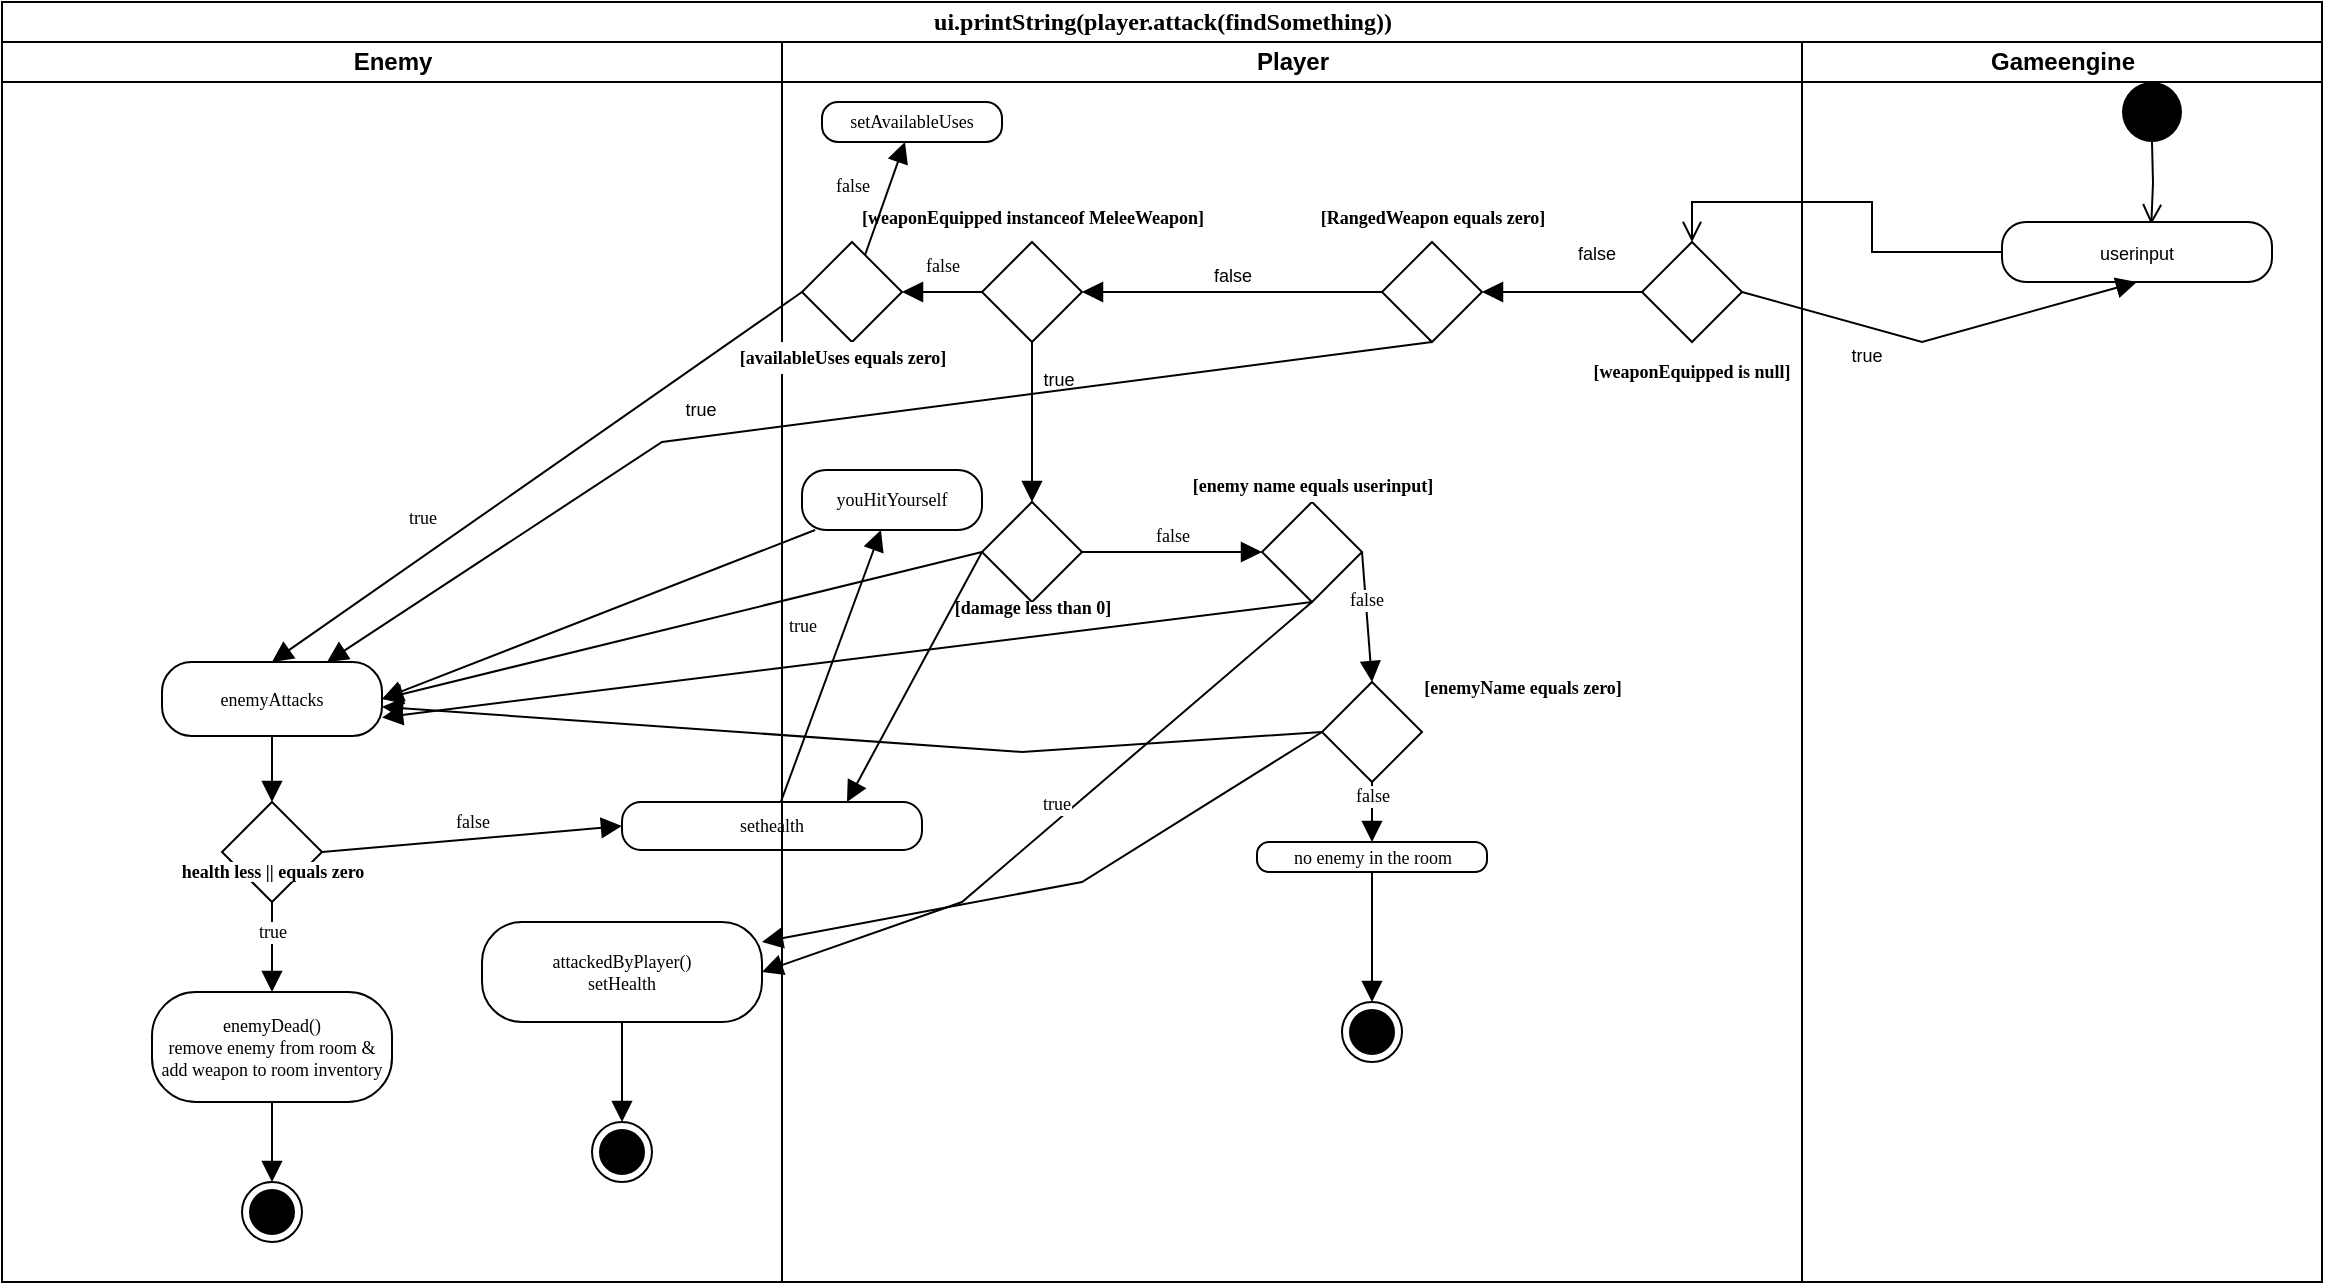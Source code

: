 <mxfile version="16.6.5" type="github">
  <diagram name="Page-1" id="0783ab3e-0a74-02c8-0abd-f7b4e66b4bec">
    <mxGraphModel dx="1435" dy="1299" grid="1" gridSize="10" guides="1" tooltips="1" connect="1" arrows="1" fold="1" page="1" pageScale="1" pageWidth="1169" pageHeight="827" background="none" math="0" shadow="0">
      <root>
        <mxCell id="0" />
        <mxCell id="1" parent="0" />
        <mxCell id="1c1d494c118603dd-1" value="ui.printString(player.attack(findSomething))" style="swimlane;html=1;childLayout=stackLayout;startSize=20;rounded=0;shadow=0;comic=0;labelBackgroundColor=none;strokeWidth=1;fontFamily=Verdana;fontSize=12;align=center;" parent="1" vertex="1">
          <mxGeometry y="30" width="1160" height="640" as="geometry" />
        </mxCell>
        <mxCell id="1c1d494c118603dd-2" value="Enemy" style="swimlane;html=1;startSize=20;" parent="1c1d494c118603dd-1" vertex="1">
          <mxGeometry y="20" width="390" height="620" as="geometry" />
        </mxCell>
        <mxCell id="kxXblEN4KOY5F-5qo8Tu-33" value="enemyAttacks" style="rounded=1;whiteSpace=wrap;html=1;arcSize=40;fontColor=#000000;fillColor=default;strokeColor=#000000;shadow=0;labelBackgroundColor=none;comic=0;fontFamily=Verdana;fontSize=9;startSize=20;" vertex="1" parent="1c1d494c118603dd-2">
          <mxGeometry x="80" y="310" width="110" height="37" as="geometry" />
        </mxCell>
        <mxCell id="kxXblEN4KOY5F-5qo8Tu-40" value="sethealth" style="rounded=1;whiteSpace=wrap;html=1;arcSize=40;fontColor=#000000;fillColor=default;strokeColor=#000000;shadow=0;labelBackgroundColor=none;comic=0;fontFamily=Verdana;fontSize=9;startSize=20;" vertex="1" parent="1c1d494c118603dd-2">
          <mxGeometry x="310" y="380" width="150" height="24" as="geometry" />
        </mxCell>
        <mxCell id="kxXblEN4KOY5F-5qo8Tu-53" value="" style="rhombus;rounded=0;fontFamily=Helvetica;fontSize=8;fontColor=#000000;fillColor=none;gradientColor=none;html=1;shadow=0;labelBackgroundColor=none;comic=0;startSize=20;strokeColor=default;strokeWidth=1;" vertex="1" parent="1c1d494c118603dd-2">
          <mxGeometry x="110" y="380" width="50" height="50" as="geometry" />
        </mxCell>
        <mxCell id="kxXblEN4KOY5F-5qo8Tu-51" value="" style="html=1;verticalAlign=bottom;endArrow=block;rounded=0;labelBackgroundColor=default;fontFamily=Verdana;fontSize=9;fontColor=default;startSize=20;endSize=8;strokeColor=#000000;shape=connector;exitX=0.5;exitY=1;exitDx=0;exitDy=0;entryX=0.5;entryY=0;entryDx=0;entryDy=0;" edge="1" parent="1c1d494c118603dd-2" source="kxXblEN4KOY5F-5qo8Tu-33" target="kxXblEN4KOY5F-5qo8Tu-53">
          <mxGeometry width="80" relative="1" as="geometry">
            <mxPoint x="350" y="430" as="sourcePoint" />
            <mxPoint x="140" y="390" as="targetPoint" />
          </mxGeometry>
        </mxCell>
        <mxCell id="kxXblEN4KOY5F-5qo8Tu-55" value="health less || equals zero" style="text;align=center;fontStyle=1;verticalAlign=middle;spacingLeft=3;spacingRight=3;strokeColor=none;rotatable=0;points=[[0,0.5],[1,0.5]];portConstraint=eastwest;rounded=0;shadow=0;labelBackgroundColor=none;comic=0;fontFamily=Verdana;fontSize=9;fontColor=default;startSize=20;fillColor=default;html=1;" vertex="1" parent="1c1d494c118603dd-2">
          <mxGeometry x="95" y="410" width="80" height="10" as="geometry" />
        </mxCell>
        <mxCell id="kxXblEN4KOY5F-5qo8Tu-81" value="" style="edgeStyle=none;shape=connector;rounded=0;orthogonalLoop=1;jettySize=auto;html=1;labelBackgroundColor=default;fontFamily=Verdana;fontSize=9;fontColor=default;endArrow=block;startSize=20;endSize=8;strokeColor=#000000;" edge="1" parent="1c1d494c118603dd-2" source="kxXblEN4KOY5F-5qo8Tu-57" target="kxXblEN4KOY5F-5qo8Tu-80">
          <mxGeometry relative="1" as="geometry" />
        </mxCell>
        <mxCell id="kxXblEN4KOY5F-5qo8Tu-57" value="enemyDead()&lt;br&gt;remove enemy from room &amp;amp; add weapon to room inventory" style="rounded=1;whiteSpace=wrap;html=1;arcSize=40;fontColor=#000000;fillColor=default;strokeColor=#000000;shadow=0;labelBackgroundColor=none;comic=0;fontFamily=Verdana;fontSize=9;startSize=20;" vertex="1" parent="1c1d494c118603dd-2">
          <mxGeometry x="75" y="475" width="120" height="55" as="geometry" />
        </mxCell>
        <mxCell id="kxXblEN4KOY5F-5qo8Tu-56" value="true" style="html=1;verticalAlign=bottom;endArrow=block;rounded=0;labelBackgroundColor=default;fontFamily=Verdana;fontSize=9;fontColor=default;startSize=20;endSize=8;strokeColor=#000000;shape=connector;exitX=0.5;exitY=1;exitDx=0;exitDy=0;entryX=0.5;entryY=0;entryDx=0;entryDy=0;" edge="1" parent="1c1d494c118603dd-2" source="kxXblEN4KOY5F-5qo8Tu-53" target="kxXblEN4KOY5F-5qo8Tu-57">
          <mxGeometry width="80" relative="1" as="geometry">
            <mxPoint x="160" y="440" as="sourcePoint" />
            <mxPoint x="135" y="500" as="targetPoint" />
          </mxGeometry>
        </mxCell>
        <mxCell id="kxXblEN4KOY5F-5qo8Tu-54" value="false" style="html=1;verticalAlign=bottom;endArrow=block;rounded=0;labelBackgroundColor=default;fontFamily=Verdana;fontSize=9;fontColor=default;startSize=20;endSize=8;strokeColor=#000000;shape=connector;exitX=1;exitY=0.5;exitDx=0;exitDy=0;entryX=0;entryY=0.5;entryDx=0;entryDy=0;" edge="1" parent="1c1d494c118603dd-2" source="kxXblEN4KOY5F-5qo8Tu-53" target="kxXblEN4KOY5F-5qo8Tu-40">
          <mxGeometry width="80" relative="1" as="geometry">
            <mxPoint x="250" y="430" as="sourcePoint" />
            <mxPoint x="210" y="405" as="targetPoint" />
          </mxGeometry>
        </mxCell>
        <mxCell id="kxXblEN4KOY5F-5qo8Tu-79" value="" style="edgeStyle=none;shape=connector;rounded=0;orthogonalLoop=1;jettySize=auto;html=1;labelBackgroundColor=default;fontFamily=Verdana;fontSize=9;fontColor=default;endArrow=block;startSize=20;endSize=8;strokeColor=#000000;" edge="1" parent="1c1d494c118603dd-2" source="kxXblEN4KOY5F-5qo8Tu-64" target="kxXblEN4KOY5F-5qo8Tu-78">
          <mxGeometry relative="1" as="geometry" />
        </mxCell>
        <mxCell id="kxXblEN4KOY5F-5qo8Tu-64" value="attackedByPlayer()&lt;br&gt;setHealth" style="rounded=1;whiteSpace=wrap;html=1;arcSize=40;fontColor=#000000;fillColor=default;strokeColor=#000000;shadow=0;labelBackgroundColor=none;comic=0;fontFamily=Verdana;fontSize=9;startSize=20;" vertex="1" parent="1c1d494c118603dd-2">
          <mxGeometry x="240" y="440" width="140" height="50" as="geometry" />
        </mxCell>
        <mxCell id="kxXblEN4KOY5F-5qo8Tu-78" value="" style="ellipse;html=1;shape=endState;fillColor=#000000;strokeColor=#000000;rounded=0;shadow=0;labelBackgroundColor=none;comic=0;fontFamily=Verdana;fontSize=9;fontColor=default;startSize=20;" vertex="1" parent="1c1d494c118603dd-2">
          <mxGeometry x="295" y="540" width="30" height="30" as="geometry" />
        </mxCell>
        <mxCell id="kxXblEN4KOY5F-5qo8Tu-80" value="" style="ellipse;html=1;shape=endState;fillColor=#000000;strokeColor=#000000;rounded=0;shadow=0;labelBackgroundColor=none;comic=0;fontFamily=Verdana;fontSize=9;fontColor=default;startSize=20;" vertex="1" parent="1c1d494c118603dd-2">
          <mxGeometry x="120" y="570" width="30" height="30" as="geometry" />
        </mxCell>
        <mxCell id="1c1d494c118603dd-3" value="Player" style="swimlane;html=1;startSize=20;" parent="1c1d494c118603dd-1" vertex="1">
          <mxGeometry x="390" y="20" width="510" height="620" as="geometry" />
        </mxCell>
        <mxCell id="kxXblEN4KOY5F-5qo8Tu-12" value="&lt;font style=&quot;font-size: 9px&quot;&gt;false&lt;/font&gt;" style="html=1;verticalAlign=bottom;endArrow=block;rounded=0;labelBackgroundColor=default;fontFamily=Helvetica;fontSize=11;fontColor=#000000;endSize=8;strokeColor=#000000;shape=connector;exitX=0;exitY=0.5;exitDx=0;exitDy=0;entryX=1;entryY=0.5;entryDx=0;entryDy=0;" edge="1" parent="1c1d494c118603dd-3" source="kxXblEN4KOY5F-5qo8Tu-27" target="kxXblEN4KOY5F-5qo8Tu-26">
          <mxGeometry x="-0.417" y="-11" width="80" relative="1" as="geometry">
            <mxPoint x="370" y="175" as="sourcePoint" />
            <mxPoint x="292.5" y="175" as="targetPoint" />
            <mxPoint as="offset" />
          </mxGeometry>
        </mxCell>
        <mxCell id="kxXblEN4KOY5F-5qo8Tu-17" value="&lt;span style=&quot;text-align: center&quot;&gt;&lt;font style=&quot;font-size: 9px&quot;&gt;[RangedWeapon equals zero]&lt;/font&gt;&lt;/span&gt;" style="text;strokeColor=none;fillColor=default;align=center;verticalAlign=middle;spacingLeft=3;spacingRight=3;overflow=hidden;rotatable=0;points=[[0,0.5],[1,0.5]];portConstraint=eastwest;rounded=0;fontFamily=Verdana;fontSize=9;fontColor=default;html=1;fontStyle=1;shadow=0;labelBackgroundColor=none;comic=0;startSize=20;" vertex="1" parent="1c1d494c118603dd-3">
          <mxGeometry x="243.75" y="80" width="162.5" height="14" as="geometry" />
        </mxCell>
        <mxCell id="kxXblEN4KOY5F-5qo8Tu-18" value="&lt;span style=&quot;text-align: center&quot;&gt;&lt;font style=&quot;font-size: 9px&quot;&gt;[weaponEquipped is null]&lt;/font&gt;&lt;/span&gt;" style="text;strokeColor=none;fillColor=default;align=center;verticalAlign=middle;spacingLeft=3;spacingRight=3;overflow=hidden;rotatable=0;points=[[0,0.5],[1,0.5]];portConstraint=eastwest;rounded=0;fontFamily=Verdana;fontSize=9;fontColor=default;html=1;fontStyle=1;shadow=0;labelBackgroundColor=none;comic=0;startSize=20;" vertex="1" parent="1c1d494c118603dd-3">
          <mxGeometry x="380" y="150" width="150" height="30" as="geometry" />
        </mxCell>
        <mxCell id="kxXblEN4KOY5F-5qo8Tu-23" value="&lt;font style=&quot;font-size: 9px&quot;&gt;[weaponEquipped instanceof MeleeWeapon]&lt;/font&gt;" style="text;align=center;fontStyle=1;verticalAlign=middle;spacingLeft=3;spacingRight=3;strokeColor=none;rotatable=0;points=[[0,0.5],[1,0.5]];portConstraint=eastwest;rounded=0;fontFamily=Verdana;fontSize=9;fontColor=default;fillColor=default;gradientColor=none;html=1;shadow=0;labelBackgroundColor=none;comic=0;startSize=20;" vertex="1" parent="1c1d494c118603dd-3">
          <mxGeometry x="10" y="80" width="230" height="16" as="geometry" />
        </mxCell>
        <mxCell id="kxXblEN4KOY5F-5qo8Tu-26" value="" style="rhombus;rounded=0;fontFamily=Helvetica;fontSize=8;fontColor=#000000;fillColor=none;gradientColor=none;html=1;" vertex="1" parent="1c1d494c118603dd-3">
          <mxGeometry x="300" y="100" width="50" height="50" as="geometry" />
        </mxCell>
        <mxCell id="kxXblEN4KOY5F-5qo8Tu-27" value="" style="rhombus;rounded=0;fontFamily=Helvetica;fontSize=8;fontColor=#000000;fillColor=none;gradientColor=none;html=1;" vertex="1" parent="1c1d494c118603dd-3">
          <mxGeometry x="430" y="100" width="50" height="50" as="geometry" />
        </mxCell>
        <mxCell id="kxXblEN4KOY5F-5qo8Tu-28" value="" style="rhombus;rounded=0;fontFamily=Helvetica;fontSize=8;fontColor=#000000;fillColor=none;gradientColor=none;html=1;" vertex="1" parent="1c1d494c118603dd-3">
          <mxGeometry x="100" y="100" width="50" height="50" as="geometry" />
        </mxCell>
        <mxCell id="kxXblEN4KOY5F-5qo8Tu-21" value="&lt;font style=&quot;font-size: 9px&quot;&gt;false&lt;/font&gt;" style="html=1;verticalAlign=bottom;endArrow=block;rounded=0;labelBackgroundColor=default;fontFamily=Helvetica;fontSize=6;fontColor=#000000;endSize=8;strokeColor=#000000;shape=connector;exitX=0;exitY=0.5;exitDx=0;exitDy=0;entryX=1;entryY=0.5;entryDx=0;entryDy=0;" edge="1" parent="1c1d494c118603dd-3" source="kxXblEN4KOY5F-5qo8Tu-26" target="kxXblEN4KOY5F-5qo8Tu-28">
          <mxGeometry width="80" relative="1" as="geometry">
            <mxPoint x="197.5" y="175" as="sourcePoint" />
            <mxPoint x="120" y="175" as="targetPoint" />
          </mxGeometry>
        </mxCell>
        <mxCell id="kxXblEN4KOY5F-5qo8Tu-29" value="" style="rhombus;rounded=0;fontFamily=Helvetica;fontSize=8;fontColor=#000000;fillColor=none;gradientColor=none;html=1;" vertex="1" parent="1c1d494c118603dd-3">
          <mxGeometry x="100" y="230" width="50" height="50" as="geometry" />
        </mxCell>
        <mxCell id="kxXblEN4KOY5F-5qo8Tu-24" value="&lt;font style=&quot;font-size: 9px&quot;&gt;true&lt;/font&gt;" style="html=1;verticalAlign=bottom;endArrow=block;rounded=0;labelBackgroundColor=default;fontFamily=Helvetica;fontSize=8;fontColor=#000000;endSize=8;strokeColor=#000000;shape=connector;exitX=0.5;exitY=1;exitDx=0;exitDy=0;entryX=0.5;entryY=0;entryDx=0;entryDy=0;" edge="1" parent="1c1d494c118603dd-3" source="kxXblEN4KOY5F-5qo8Tu-28" target="kxXblEN4KOY5F-5qo8Tu-29">
          <mxGeometry x="-0.33" y="13" width="80" relative="1" as="geometry">
            <mxPoint x="70" y="210.0" as="sourcePoint" />
            <mxPoint x="135" y="260" as="targetPoint" />
            <mxPoint as="offset" />
          </mxGeometry>
        </mxCell>
        <mxCell id="kxXblEN4KOY5F-5qo8Tu-30" value="" style="rhombus;rounded=0;fontFamily=Helvetica;fontSize=8;fontColor=#000000;fillColor=none;gradientColor=none;html=1;" vertex="1" parent="1c1d494c118603dd-3">
          <mxGeometry x="10" y="100" width="50" height="50" as="geometry" />
        </mxCell>
        <mxCell id="kxXblEN4KOY5F-5qo8Tu-31" value="false" style="html=1;verticalAlign=bottom;endArrow=block;rounded=0;labelBackgroundColor=default;fontFamily=Verdana;fontSize=9;fontColor=default;startSize=20;endSize=8;strokeColor=#000000;shape=connector;exitX=0;exitY=0.5;exitDx=0;exitDy=0;entryX=1;entryY=0.5;entryDx=0;entryDy=0;" edge="1" parent="1c1d494c118603dd-3" source="kxXblEN4KOY5F-5qo8Tu-28" target="kxXblEN4KOY5F-5qo8Tu-30">
          <mxGeometry y="-5" width="80" relative="1" as="geometry">
            <mxPoint x="40" y="350" as="sourcePoint" />
            <mxPoint x="120" y="350" as="targetPoint" />
            <mxPoint as="offset" />
          </mxGeometry>
        </mxCell>
        <mxCell id="kxXblEN4KOY5F-5qo8Tu-36" value="setAvailableUses" style="rounded=1;whiteSpace=wrap;html=1;arcSize=40;fontColor=#000000;fillColor=default;strokeColor=#000000;shadow=0;labelBackgroundColor=none;comic=0;fontFamily=Verdana;fontSize=9;startSize=20;" vertex="1" parent="1c1d494c118603dd-3">
          <mxGeometry x="20" y="30" width="90" height="20" as="geometry" />
        </mxCell>
        <mxCell id="kxXblEN4KOY5F-5qo8Tu-35" value="false" style="html=1;verticalAlign=bottom;endArrow=block;rounded=0;labelBackgroundColor=default;fontFamily=Verdana;fontSize=9;fontColor=default;startSize=20;endSize=8;strokeColor=#000000;shape=connector;" edge="1" parent="1c1d494c118603dd-3" source="kxXblEN4KOY5F-5qo8Tu-30" target="kxXblEN4KOY5F-5qo8Tu-36">
          <mxGeometry x="-0.238" y="15" width="80" relative="1" as="geometry">
            <mxPoint x="-10" y="230" as="sourcePoint" />
            <mxPoint x="40" y="200" as="targetPoint" />
            <mxPoint as="offset" />
          </mxGeometry>
        </mxCell>
        <mxCell id="kxXblEN4KOY5F-5qo8Tu-32" value="[availableUses equals zero]" style="text;align=center;fontStyle=1;verticalAlign=middle;spacingLeft=3;spacingRight=3;strokeColor=none;rotatable=0;points=[[0,0.5],[1,0.5]];portConstraint=eastwest;rounded=0;shadow=0;labelBackgroundColor=none;comic=0;fontFamily=Verdana;fontSize=9;fontColor=default;startSize=20;fillColor=default;html=1;" vertex="1" parent="1c1d494c118603dd-3">
          <mxGeometry x="-10" y="150" width="80" height="16" as="geometry" />
        </mxCell>
        <mxCell id="kxXblEN4KOY5F-5qo8Tu-37" value="[damage less than 0]" style="text;align=center;fontStyle=1;verticalAlign=middle;spacingLeft=3;spacingRight=3;strokeColor=none;rotatable=0;points=[[0,0.5],[1,0.5]];portConstraint=eastwest;rounded=0;shadow=0;labelBackgroundColor=none;comic=0;fontFamily=Verdana;fontSize=9;fontColor=default;startSize=20;fillColor=default;html=1;" vertex="1" parent="1c1d494c118603dd-3">
          <mxGeometry x="85" y="280" width="80" height="6" as="geometry" />
        </mxCell>
        <mxCell id="kxXblEN4KOY5F-5qo8Tu-42" value="youHitYourself" style="rounded=1;whiteSpace=wrap;html=1;arcSize=40;fontColor=#000000;fillColor=default;strokeColor=#000000;shadow=0;labelBackgroundColor=none;comic=0;fontFamily=Verdana;fontSize=9;startSize=20;" vertex="1" parent="1c1d494c118603dd-3">
          <mxGeometry x="10" y="214" width="90" height="30" as="geometry" />
        </mxCell>
        <mxCell id="kxXblEN4KOY5F-5qo8Tu-46" value="" style="rhombus;rounded=0;fontFamily=Helvetica;fontSize=8;fontColor=#000000;fillColor=none;gradientColor=none;html=1;" vertex="1" parent="1c1d494c118603dd-3">
          <mxGeometry x="240" y="230" width="50" height="50" as="geometry" />
        </mxCell>
        <mxCell id="kxXblEN4KOY5F-5qo8Tu-47" value="[enemy name equals userinput]" style="text;align=center;fontStyle=1;verticalAlign=middle;spacingLeft=3;spacingRight=3;strokeColor=none;rotatable=0;points=[[0,0.5],[1,0.5]];portConstraint=eastwest;rounded=0;shadow=0;labelBackgroundColor=none;comic=0;fontFamily=Verdana;fontSize=9;fontColor=default;startSize=20;fillColor=default;html=1;" vertex="1" parent="1c1d494c118603dd-3">
          <mxGeometry x="225" y="214" width="80" height="16" as="geometry" />
        </mxCell>
        <mxCell id="kxXblEN4KOY5F-5qo8Tu-38" value="false" style="html=1;verticalAlign=bottom;endArrow=block;rounded=0;labelBackgroundColor=default;fontFamily=Verdana;fontSize=9;fontColor=default;startSize=20;endSize=8;strokeColor=#000000;shape=connector;exitX=1;exitY=0.5;exitDx=0;exitDy=0;entryX=0;entryY=0.5;entryDx=0;entryDy=0;" edge="1" parent="1c1d494c118603dd-3" source="kxXblEN4KOY5F-5qo8Tu-29" target="kxXblEN4KOY5F-5qo8Tu-46">
          <mxGeometry width="80" relative="1" as="geometry">
            <mxPoint x="190" y="260" as="sourcePoint" />
            <mxPoint x="220" y="255" as="targetPoint" />
          </mxGeometry>
        </mxCell>
        <mxCell id="kxXblEN4KOY5F-5qo8Tu-69" value="" style="rhombus;rounded=0;fontFamily=Helvetica;fontSize=8;fontColor=#000000;fillColor=none;gradientColor=none;html=1;" vertex="1" parent="1c1d494c118603dd-3">
          <mxGeometry x="270" y="320" width="50" height="50" as="geometry" />
        </mxCell>
        <mxCell id="kxXblEN4KOY5F-5qo8Tu-68" value="false" style="html=1;verticalAlign=bottom;endArrow=block;rounded=0;labelBackgroundColor=default;fontFamily=Verdana;fontSize=9;fontColor=default;startSize=20;endSize=8;strokeColor=#000000;shape=connector;exitX=1;exitY=0.5;exitDx=0;exitDy=0;entryX=0.5;entryY=0;entryDx=0;entryDy=0;" edge="1" parent="1c1d494c118603dd-3" source="kxXblEN4KOY5F-5qo8Tu-46" target="kxXblEN4KOY5F-5qo8Tu-69">
          <mxGeometry width="80" relative="1" as="geometry">
            <mxPoint x="250" y="470" as="sourcePoint" />
            <mxPoint x="290" y="320" as="targetPoint" />
          </mxGeometry>
        </mxCell>
        <mxCell id="kxXblEN4KOY5F-5qo8Tu-71" value="[enemyName equals zero]" style="text;align=center;fontStyle=1;verticalAlign=middle;spacingLeft=3;spacingRight=3;strokeColor=none;rotatable=0;points=[[0,0.5],[1,0.5]];portConstraint=eastwest;rounded=0;shadow=0;labelBackgroundColor=none;comic=0;fontFamily=Verdana;fontSize=9;fontColor=default;startSize=20;fillColor=default;html=1;" vertex="1" parent="1c1d494c118603dd-3">
          <mxGeometry x="330" y="310" width="80" height="26" as="geometry" />
        </mxCell>
        <mxCell id="kxXblEN4KOY5F-5qo8Tu-77" value="" style="edgeStyle=none;shape=connector;rounded=0;orthogonalLoop=1;jettySize=auto;html=1;labelBackgroundColor=default;fontFamily=Verdana;fontSize=9;fontColor=default;endArrow=block;startSize=20;endSize=8;strokeColor=#000000;" edge="1" parent="1c1d494c118603dd-3" source="kxXblEN4KOY5F-5qo8Tu-75" target="kxXblEN4KOY5F-5qo8Tu-76">
          <mxGeometry relative="1" as="geometry" />
        </mxCell>
        <mxCell id="kxXblEN4KOY5F-5qo8Tu-75" value="no enemy in the room" style="rounded=1;whiteSpace=wrap;html=1;arcSize=40;fontColor=#000000;fillColor=default;strokeColor=#000000;shadow=0;labelBackgroundColor=none;comic=0;fontFamily=Verdana;fontSize=9;startSize=20;" vertex="1" parent="1c1d494c118603dd-3">
          <mxGeometry x="237.5" y="400" width="115" height="15" as="geometry" />
        </mxCell>
        <mxCell id="kxXblEN4KOY5F-5qo8Tu-74" value="false" style="html=1;verticalAlign=bottom;endArrow=block;rounded=0;labelBackgroundColor=default;fontFamily=Verdana;fontSize=9;fontColor=default;startSize=20;endSize=8;strokeColor=#000000;shape=connector;exitX=0.5;exitY=1;exitDx=0;exitDy=0;" edge="1" parent="1c1d494c118603dd-3" source="kxXblEN4KOY5F-5qo8Tu-69" target="kxXblEN4KOY5F-5qo8Tu-75">
          <mxGeometry width="80" relative="1" as="geometry">
            <mxPoint x="290" y="380" as="sourcePoint" />
            <mxPoint x="295" y="420" as="targetPoint" />
          </mxGeometry>
        </mxCell>
        <mxCell id="kxXblEN4KOY5F-5qo8Tu-76" value="" style="ellipse;html=1;shape=endState;fillColor=#000000;strokeColor=#000000;rounded=0;shadow=0;labelBackgroundColor=none;comic=0;fontFamily=Verdana;fontSize=9;fontColor=default;startSize=20;" vertex="1" parent="1c1d494c118603dd-3">
          <mxGeometry x="280" y="480" width="30" height="30" as="geometry" />
        </mxCell>
        <mxCell id="1c1d494c118603dd-4" value="Gameengine" style="swimlane;html=1;startSize=20;" parent="1c1d494c118603dd-1" vertex="1">
          <mxGeometry x="900" y="20" width="260" height="620" as="geometry" />
        </mxCell>
        <mxCell id="kxXblEN4KOY5F-5qo8Tu-2" value="" style="edgeStyle=orthogonalEdgeStyle;html=1;verticalAlign=bottom;endArrow=open;endSize=8;strokeColor=#000000;rounded=0;entryX=0.553;entryY=0.043;entryDx=0;entryDy=0;entryPerimeter=0;" edge="1" parent="1c1d494c118603dd-4" target="kxXblEN4KOY5F-5qo8Tu-5">
          <mxGeometry relative="1" as="geometry">
            <mxPoint x="125" y="90" as="targetPoint" />
            <mxPoint x="175" y="50" as="sourcePoint" />
          </mxGeometry>
        </mxCell>
        <mxCell id="kxXblEN4KOY5F-5qo8Tu-5" value="&lt;font style=&quot;font-size: 9px&quot;&gt;userinput&lt;/font&gt;" style="rounded=1;whiteSpace=wrap;html=1;arcSize=40;fontColor=#000000;fillColor=default;strokeColor=#000000;fontFamily=Helvetica;fontSize=11;" vertex="1" parent="1c1d494c118603dd-4">
          <mxGeometry x="100" y="90" width="135" height="30" as="geometry" />
        </mxCell>
        <mxCell id="kxXblEN4KOY5F-5qo8Tu-25" value="" style="ellipse;fillColor=#000000;strokeColor=none;rounded=0;fontFamily=Helvetica;fontSize=8;fontColor=#000000;html=1;" vertex="1" parent="1c1d494c118603dd-4">
          <mxGeometry x="160" y="20" width="30" height="30" as="geometry" />
        </mxCell>
        <mxCell id="kxXblEN4KOY5F-5qo8Tu-9" value="" style="edgeStyle=orthogonalEdgeStyle;shape=connector;rounded=0;orthogonalLoop=1;jettySize=auto;html=1;labelBackgroundColor=default;fontFamily=Helvetica;fontSize=11;fontColor=#000000;endArrow=open;endSize=8;strokeColor=#000000;entryX=0.5;entryY=0;entryDx=0;entryDy=0;" edge="1" parent="1c1d494c118603dd-1" source="kxXblEN4KOY5F-5qo8Tu-5" target="kxXblEN4KOY5F-5qo8Tu-27">
          <mxGeometry relative="1" as="geometry">
            <mxPoint x="660.029" y="160.025" as="targetPoint" />
          </mxGeometry>
        </mxCell>
        <mxCell id="kxXblEN4KOY5F-5qo8Tu-11" value="&lt;font style=&quot;font-size: 9px&quot;&gt;true&lt;/font&gt;" style="html=1;verticalAlign=bottom;endArrow=block;rounded=0;labelBackgroundColor=default;fontFamily=Helvetica;fontSize=11;fontColor=#000000;endSize=8;strokeColor=#000000;shape=connector;entryX=0.5;entryY=1;entryDx=0;entryDy=0;exitX=1;exitY=0.5;exitDx=0;exitDy=0;" edge="1" parent="1c1d494c118603dd-1" source="kxXblEN4KOY5F-5qo8Tu-27" target="kxXblEN4KOY5F-5qo8Tu-5">
          <mxGeometry x="-0.317" y="-22" width="80" relative="1" as="geometry">
            <mxPoint x="700" y="195" as="sourcePoint" />
            <mxPoint x="560" y="220" as="targetPoint" />
            <Array as="points">
              <mxPoint x="960" y="170" />
            </Array>
            <mxPoint as="offset" />
          </mxGeometry>
        </mxCell>
        <mxCell id="kxXblEN4KOY5F-5qo8Tu-34" value="true" style="html=1;verticalAlign=bottom;endArrow=block;rounded=0;labelBackgroundColor=default;fontFamily=Verdana;fontSize=9;fontColor=default;startSize=20;endSize=8;strokeColor=#000000;shape=connector;exitX=0;exitY=0.5;exitDx=0;exitDy=0;entryX=0.5;entryY=0;entryDx=0;entryDy=0;" edge="1" parent="1c1d494c118603dd-1" source="kxXblEN4KOY5F-5qo8Tu-30" target="kxXblEN4KOY5F-5qo8Tu-33">
          <mxGeometry x="0.393" y="-9" width="80" relative="1" as="geometry">
            <mxPoint x="240" y="250" as="sourcePoint" />
            <mxPoint x="320" y="250" as="targetPoint" />
            <mxPoint as="offset" />
          </mxGeometry>
        </mxCell>
        <mxCell id="kxXblEN4KOY5F-5qo8Tu-20" value="&lt;font style=&quot;font-size: 9px&quot;&gt;true&lt;/font&gt;" style="html=1;verticalAlign=bottom;endArrow=block;rounded=0;labelBackgroundColor=default;fontFamily=Helvetica;fontSize=6;fontColor=#000000;endSize=8;strokeColor=#000000;shape=connector;exitX=0.5;exitY=1;exitDx=0;exitDy=0;entryX=0.75;entryY=0;entryDx=0;entryDy=0;" edge="1" parent="1c1d494c118603dd-1" source="kxXblEN4KOY5F-5qo8Tu-26" target="kxXblEN4KOY5F-5qo8Tu-33">
          <mxGeometry x="0.25" y="-5" width="80" relative="1" as="geometry">
            <mxPoint x="495" y="230" as="sourcePoint" />
            <mxPoint x="495" y="300" as="targetPoint" />
            <Array as="points">
              <mxPoint x="330" y="220" />
            </Array>
            <mxPoint as="offset" />
          </mxGeometry>
        </mxCell>
        <mxCell id="kxXblEN4KOY5F-5qo8Tu-44" value="" style="edgeStyle=none;shape=connector;rounded=0;orthogonalLoop=1;jettySize=auto;html=1;labelBackgroundColor=default;fontFamily=Verdana;fontSize=9;fontColor=default;endArrow=block;startSize=20;endSize=8;strokeColor=#000000;entryX=1;entryY=0.5;entryDx=0;entryDy=0;" edge="1" parent="1c1d494c118603dd-1" source="kxXblEN4KOY5F-5qo8Tu-42" target="kxXblEN4KOY5F-5qo8Tu-33">
          <mxGeometry relative="1" as="geometry" />
        </mxCell>
        <mxCell id="kxXblEN4KOY5F-5qo8Tu-49" value="true" style="html=1;verticalAlign=bottom;endArrow=block;rounded=0;labelBackgroundColor=default;fontFamily=Verdana;fontSize=9;fontColor=default;startSize=20;endSize=8;strokeColor=#000000;shape=connector;exitX=0.5;exitY=1;exitDx=0;exitDy=0;entryX=1;entryY=0.75;entryDx=0;entryDy=0;" edge="1" parent="1c1d494c118603dd-1" source="kxXblEN4KOY5F-5qo8Tu-46" target="kxXblEN4KOY5F-5qo8Tu-33">
          <mxGeometry x="0.091" y="-12" width="80" relative="1" as="geometry">
            <mxPoint x="530" y="420" as="sourcePoint" />
            <mxPoint x="410" y="350" as="targetPoint" />
            <mxPoint as="offset" />
          </mxGeometry>
        </mxCell>
        <mxCell id="kxXblEN4KOY5F-5qo8Tu-39" value="" style="edgeStyle=none;shape=connector;rounded=0;orthogonalLoop=1;jettySize=auto;html=1;labelBackgroundColor=default;fontFamily=Verdana;fontSize=9;fontColor=default;endArrow=block;startSize=20;endSize=8;strokeColor=#000000;exitX=0;exitY=0.5;exitDx=0;exitDy=0;entryX=0.75;entryY=0;entryDx=0;entryDy=0;" edge="1" parent="1c1d494c118603dd-1" source="kxXblEN4KOY5F-5qo8Tu-29" target="kxXblEN4KOY5F-5qo8Tu-40">
          <mxGeometry relative="1" as="geometry">
            <mxPoint x="310" y="275" as="targetPoint" />
          </mxGeometry>
        </mxCell>
        <mxCell id="kxXblEN4KOY5F-5qo8Tu-43" value="" style="edgeStyle=none;shape=connector;rounded=0;orthogonalLoop=1;jettySize=auto;html=1;labelBackgroundColor=default;fontFamily=Verdana;fontSize=9;fontColor=default;endArrow=block;startSize=20;endSize=8;strokeColor=#000000;" edge="1" parent="1c1d494c118603dd-1" source="kxXblEN4KOY5F-5qo8Tu-40" target="kxXblEN4KOY5F-5qo8Tu-42">
          <mxGeometry relative="1" as="geometry" />
        </mxCell>
        <mxCell id="kxXblEN4KOY5F-5qo8Tu-63" value="true" style="html=1;verticalAlign=bottom;endArrow=block;rounded=0;labelBackgroundColor=default;fontFamily=Verdana;fontSize=9;fontColor=default;startSize=20;endSize=8;strokeColor=#000000;shape=connector;exitX=0.5;exitY=1;exitDx=0;exitDy=0;entryX=1;entryY=0.5;entryDx=0;entryDy=0;" edge="1" parent="1c1d494c118603dd-1" source="kxXblEN4KOY5F-5qo8Tu-46" target="kxXblEN4KOY5F-5qo8Tu-64">
          <mxGeometry width="80" relative="1" as="geometry">
            <mxPoint x="460" y="430" as="sourcePoint" />
            <mxPoint x="470" y="470" as="targetPoint" />
            <Array as="points">
              <mxPoint x="480" y="450" />
            </Array>
          </mxGeometry>
        </mxCell>
        <mxCell id="kxXblEN4KOY5F-5qo8Tu-65" value="" style="edgeStyle=none;shape=connector;rounded=0;orthogonalLoop=1;jettySize=auto;html=1;labelBackgroundColor=default;fontFamily=Verdana;fontSize=9;fontColor=default;endArrow=block;startSize=20;endSize=8;strokeColor=#000000;entryX=1;entryY=0.5;entryDx=0;entryDy=0;exitX=0;exitY=0.5;exitDx=0;exitDy=0;" edge="1" parent="1c1d494c118603dd-1" source="kxXblEN4KOY5F-5qo8Tu-29" target="kxXblEN4KOY5F-5qo8Tu-33">
          <mxGeometry relative="1" as="geometry">
            <mxPoint x="416.558" y="274" as="sourcePoint" />
            <mxPoint x="200" y="358.5" as="targetPoint" />
          </mxGeometry>
        </mxCell>
        <mxCell id="kxXblEN4KOY5F-5qo8Tu-72" value="" style="html=1;verticalAlign=bottom;endArrow=block;rounded=0;labelBackgroundColor=default;fontFamily=Verdana;fontSize=9;fontColor=default;startSize=20;endSize=8;strokeColor=#000000;shape=connector;exitX=0;exitY=0.5;exitDx=0;exitDy=0;" edge="1" parent="1c1d494c118603dd-1" source="kxXblEN4KOY5F-5qo8Tu-69">
          <mxGeometry width="80" relative="1" as="geometry">
            <mxPoint x="640" y="490" as="sourcePoint" />
            <mxPoint x="380" y="470" as="targetPoint" />
            <Array as="points">
              <mxPoint x="540" y="440" />
            </Array>
          </mxGeometry>
        </mxCell>
        <mxCell id="kxXblEN4KOY5F-5qo8Tu-73" value="" style="html=1;verticalAlign=bottom;endArrow=block;rounded=0;labelBackgroundColor=default;fontFamily=Verdana;fontSize=9;fontColor=default;startSize=20;endSize=8;strokeColor=#000000;shape=connector;exitX=0;exitY=0.5;exitDx=0;exitDy=0;" edge="1" parent="1c1d494c118603dd-1" source="kxXblEN4KOY5F-5qo8Tu-69" target="kxXblEN4KOY5F-5qo8Tu-33">
          <mxGeometry width="80" relative="1" as="geometry">
            <mxPoint x="670" y="375" as="sourcePoint" />
            <mxPoint x="390" y="480" as="targetPoint" />
            <Array as="points">
              <mxPoint x="510" y="375" />
            </Array>
          </mxGeometry>
        </mxCell>
      </root>
    </mxGraphModel>
  </diagram>
</mxfile>
